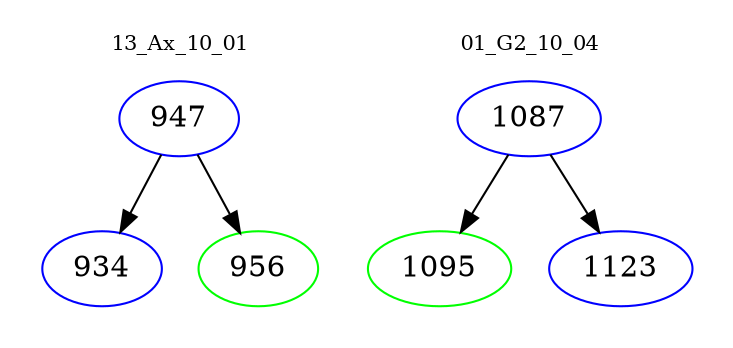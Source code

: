 digraph{
subgraph cluster_0 {
color = white
label = "13_Ax_10_01";
fontsize=10;
T0_947 [label="947", color="blue"]
T0_947 -> T0_934 [color="black"]
T0_934 [label="934", color="blue"]
T0_947 -> T0_956 [color="black"]
T0_956 [label="956", color="green"]
}
subgraph cluster_1 {
color = white
label = "01_G2_10_04";
fontsize=10;
T1_1087 [label="1087", color="blue"]
T1_1087 -> T1_1095 [color="black"]
T1_1095 [label="1095", color="green"]
T1_1087 -> T1_1123 [color="black"]
T1_1123 [label="1123", color="blue"]
}
}
